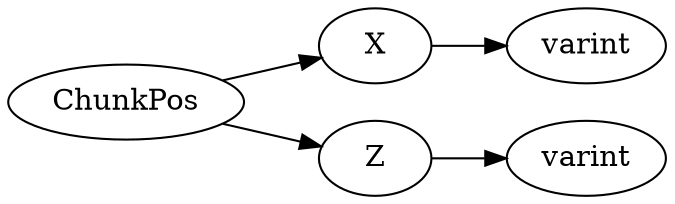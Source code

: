 digraph "ChunkPos" {
rankdir = LR
2
2 -> 3
3 -> 4
2 -> 5
5 -> 6

2 [label="ChunkPos",comment="name: \"ChunkPos\", typeName: \"\", id: 2, branchId: 0, recurseId: -1, attributes: 0, notes: \"\""];
3 [label="X",comment="name: \"X\", typeName: \"\", id: 3, branchId: 0, recurseId: -1, attributes: 0, notes: \"\""];
4 [label="varint",comment="name: \"varint\", typeName: \"\", id: 4, branchId: 0, recurseId: -1, attributes: 512, notes: \"\""];
5 [label="Z",comment="name: \"Z\", typeName: \"\", id: 5, branchId: 0, recurseId: -1, attributes: 0, notes: \"\""];
6 [label="varint",comment="name: \"varint\", typeName: \"\", id: 6, branchId: 0, recurseId: -1, attributes: 512, notes: \"\""];
{ rank = max;4;6}

}

